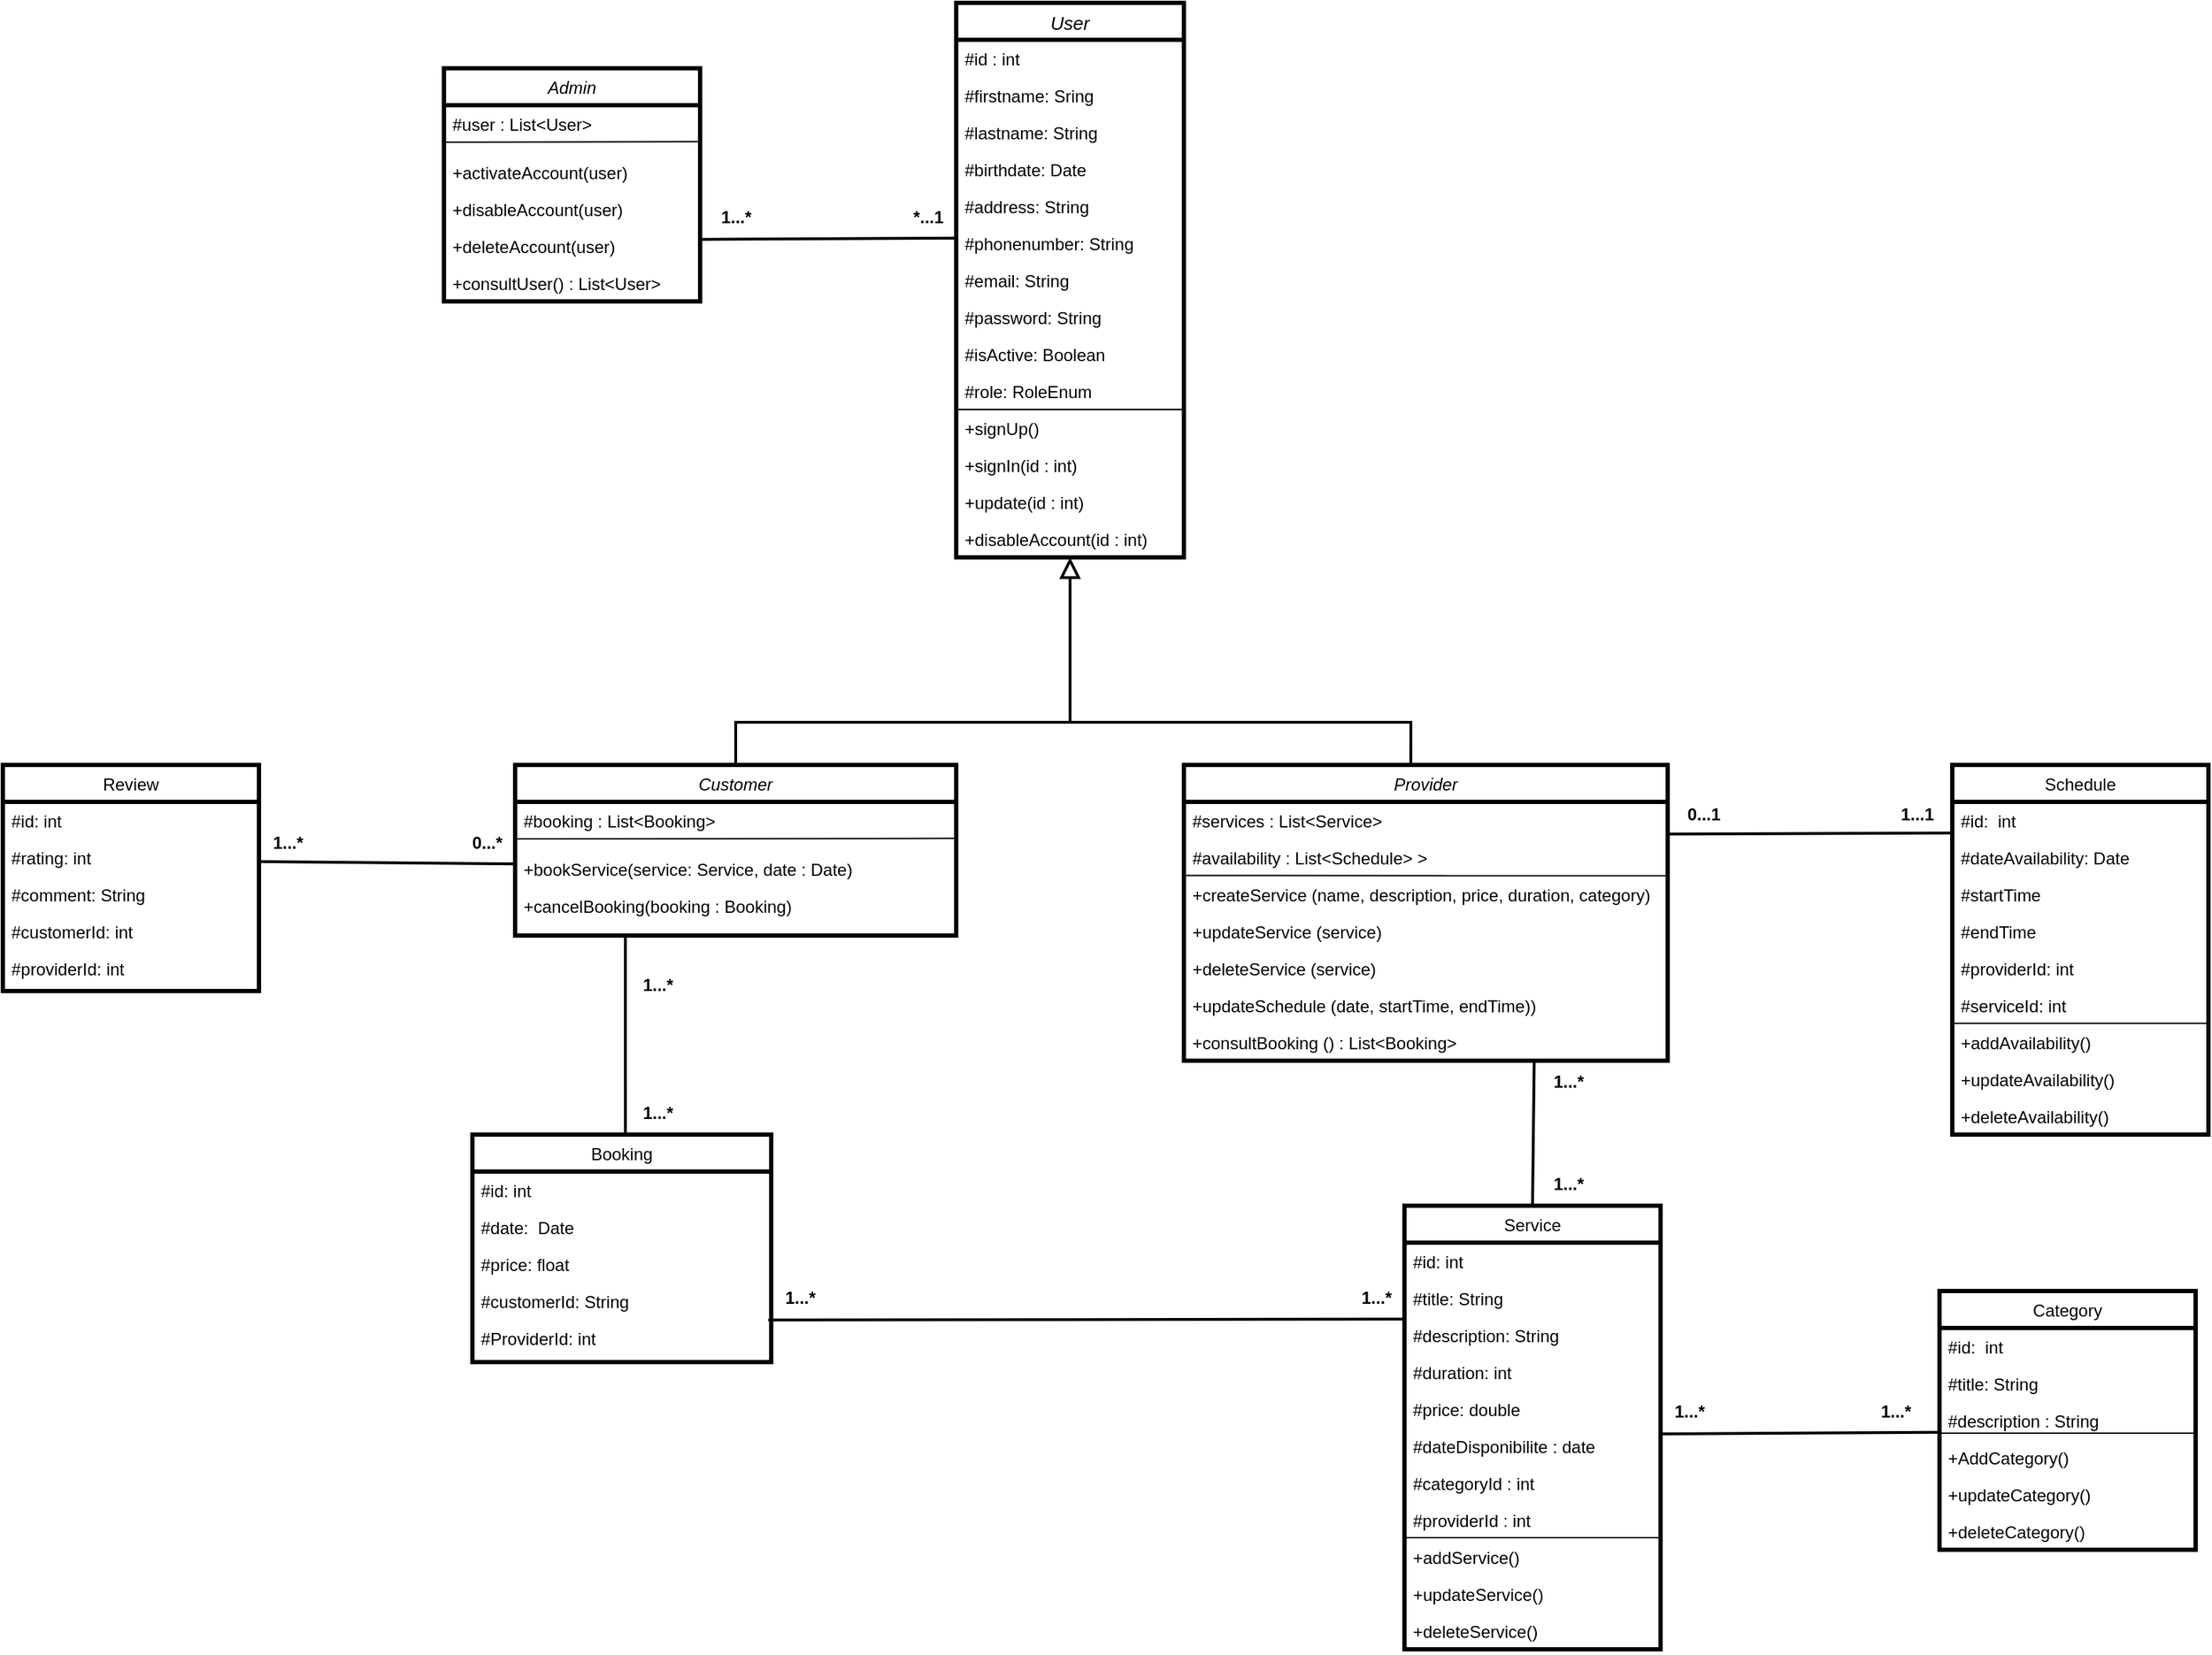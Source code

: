 <mxfile version="26.0.16">
  <diagram id="C5RBs43oDa-KdzZeNtuy" name="Page-1">
    <mxGraphModel dx="1816" dy="2847" grid="1" gridSize="10" guides="1" tooltips="1" connect="1" arrows="1" fold="1" page="1" pageScale="1" pageWidth="827" pageHeight="1169" math="0" shadow="0">
      <root>
        <mxCell id="WIyWlLk6GJQsqaUBKTNV-0" />
        <mxCell id="WIyWlLk6GJQsqaUBKTNV-1" parent="WIyWlLk6GJQsqaUBKTNV-0" />
        <mxCell id="zkfFHV4jXpPFQw0GAbJ--0" value="User" style="swimlane;fontStyle=2;align=center;verticalAlign=top;childLayout=stackLayout;horizontal=1;startSize=26;horizontalStack=0;resizeParent=1;resizeLast=0;collapsible=1;marginBottom=0;rounded=0;shadow=0;strokeWidth=3;fontSize=13;" parent="WIyWlLk6GJQsqaUBKTNV-1" vertex="1">
          <mxGeometry x="370" y="-1206" width="160" height="390" as="geometry">
            <mxRectangle x="230" y="140" width="160" height="26" as="alternateBounds" />
          </mxGeometry>
        </mxCell>
        <mxCell id="zkfFHV4jXpPFQw0GAbJ--1" value="#id : int&#xa;" style="text;align=left;verticalAlign=top;spacingLeft=4;spacingRight=4;overflow=hidden;rotatable=0;points=[[0,0.5],[1,0.5]];portConstraint=eastwest;" parent="zkfFHV4jXpPFQw0GAbJ--0" vertex="1">
          <mxGeometry y="26" width="160" height="26" as="geometry" />
        </mxCell>
        <mxCell id="zkfFHV4jXpPFQw0GAbJ--2" value="#firstname: Sring" style="text;align=left;verticalAlign=top;spacingLeft=4;spacingRight=4;overflow=hidden;rotatable=0;points=[[0,0.5],[1,0.5]];portConstraint=eastwest;rounded=0;shadow=0;html=0;" parent="zkfFHV4jXpPFQw0GAbJ--0" vertex="1">
          <mxGeometry y="52" width="160" height="26" as="geometry" />
        </mxCell>
        <mxCell id="zkfFHV4jXpPFQw0GAbJ--3" value="#lastname: String" style="text;align=left;verticalAlign=top;spacingLeft=4;spacingRight=4;overflow=hidden;rotatable=0;points=[[0,0.5],[1,0.5]];portConstraint=eastwest;rounded=0;shadow=0;html=0;" parent="zkfFHV4jXpPFQw0GAbJ--0" vertex="1">
          <mxGeometry y="78" width="160" height="26" as="geometry" />
        </mxCell>
        <mxCell id="09x6wX240GTnIhkP-kPZ-13" value="#birthdate: Date" style="text;align=left;verticalAlign=top;spacingLeft=4;spacingRight=4;overflow=hidden;rotatable=0;points=[[0,0.5],[1,0.5]];portConstraint=eastwest;rounded=0;shadow=0;html=0;" parent="zkfFHV4jXpPFQw0GAbJ--0" vertex="1">
          <mxGeometry y="104" width="160" height="26" as="geometry" />
        </mxCell>
        <mxCell id="LgcdPhRPJX6D3hv3DdyL-1" value="#address: String" style="text;align=left;verticalAlign=top;spacingLeft=4;spacingRight=4;overflow=hidden;rotatable=0;points=[[0,0.5],[1,0.5]];portConstraint=eastwest;rounded=0;shadow=0;html=0;" vertex="1" parent="zkfFHV4jXpPFQw0GAbJ--0">
          <mxGeometry y="130" width="160" height="26" as="geometry" />
        </mxCell>
        <mxCell id="09x6wX240GTnIhkP-kPZ-21" value="#phonenumber: String" style="text;align=left;verticalAlign=top;spacingLeft=4;spacingRight=4;overflow=hidden;rotatable=0;points=[[0,0.5],[1,0.5]];portConstraint=eastwest;rounded=0;shadow=0;html=0;" parent="zkfFHV4jXpPFQw0GAbJ--0" vertex="1">
          <mxGeometry y="156" width="160" height="26" as="geometry" />
        </mxCell>
        <mxCell id="09x6wX240GTnIhkP-kPZ-38" value="#email: String" style="text;align=left;verticalAlign=top;spacingLeft=4;spacingRight=4;overflow=hidden;rotatable=0;points=[[0,0.5],[1,0.5]];portConstraint=eastwest;rounded=0;shadow=0;html=0;" parent="zkfFHV4jXpPFQw0GAbJ--0" vertex="1">
          <mxGeometry y="182" width="160" height="26" as="geometry" />
        </mxCell>
        <mxCell id="09x6wX240GTnIhkP-kPZ-39" value="#password: String" style="text;align=left;verticalAlign=top;spacingLeft=4;spacingRight=4;overflow=hidden;rotatable=0;points=[[0,0.5],[1,0.5]];portConstraint=eastwest;rounded=0;shadow=0;html=0;" parent="zkfFHV4jXpPFQw0GAbJ--0" vertex="1">
          <mxGeometry y="208" width="160" height="26" as="geometry" />
        </mxCell>
        <mxCell id="09x6wX240GTnIhkP-kPZ-41" value="#isActive: Boolean" style="text;align=left;verticalAlign=top;spacingLeft=4;spacingRight=4;overflow=hidden;rotatable=0;points=[[0,0.5],[1,0.5]];portConstraint=eastwest;rounded=0;shadow=0;html=0;" parent="zkfFHV4jXpPFQw0GAbJ--0" vertex="1">
          <mxGeometry y="234" width="160" height="26" as="geometry" />
        </mxCell>
        <mxCell id="09x6wX240GTnIhkP-kPZ-14" value="#role: RoleEnum" style="text;align=left;verticalAlign=top;spacingLeft=4;spacingRight=4;overflow=hidden;rotatable=0;points=[[0,0.5],[1,0.5]];portConstraint=eastwest;rounded=0;shadow=0;html=0;" parent="zkfFHV4jXpPFQw0GAbJ--0" vertex="1">
          <mxGeometry y="260" width="160" height="26" as="geometry" />
        </mxCell>
        <mxCell id="09x6wX240GTnIhkP-kPZ-43" value="" style="endArrow=none;html=1;rounded=0;" parent="zkfFHV4jXpPFQw0GAbJ--0" edge="1">
          <mxGeometry width="50" height="50" relative="1" as="geometry">
            <mxPoint y="286" as="sourcePoint" />
            <mxPoint x="160" y="286" as="targetPoint" />
          </mxGeometry>
        </mxCell>
        <mxCell id="QLpgBeBM86FXZ2KlTosu-2" value="+signUp()" style="text;align=left;verticalAlign=top;spacingLeft=4;spacingRight=4;overflow=hidden;rotatable=0;points=[[0,0.5],[1,0.5]];portConstraint=eastwest;rounded=0;shadow=0;html=0;" parent="zkfFHV4jXpPFQw0GAbJ--0" vertex="1">
          <mxGeometry y="286" width="160" height="26" as="geometry" />
        </mxCell>
        <mxCell id="LgcdPhRPJX6D3hv3DdyL-34" value="+signIn(id : int)" style="text;align=left;verticalAlign=top;spacingLeft=4;spacingRight=4;overflow=hidden;rotatable=0;points=[[0,0.5],[1,0.5]];portConstraint=eastwest;rounded=0;shadow=0;html=0;" vertex="1" parent="zkfFHV4jXpPFQw0GAbJ--0">
          <mxGeometry y="312" width="160" height="26" as="geometry" />
        </mxCell>
        <mxCell id="LgcdPhRPJX6D3hv3DdyL-37" value="+update(id : int)" style="text;align=left;verticalAlign=top;spacingLeft=4;spacingRight=4;overflow=hidden;rotatable=0;points=[[0,0.5],[1,0.5]];portConstraint=eastwest;rounded=0;shadow=0;html=0;" vertex="1" parent="zkfFHV4jXpPFQw0GAbJ--0">
          <mxGeometry y="338" width="160" height="26" as="geometry" />
        </mxCell>
        <mxCell id="YF6P2X9bnGCXdfsYFpCG-31" value="+disableAccount(id : int)" style="text;align=left;verticalAlign=top;spacingLeft=4;spacingRight=4;overflow=hidden;rotatable=0;points=[[0,0.5],[1,0.5]];portConstraint=eastwest;rounded=0;shadow=0;html=0;" parent="zkfFHV4jXpPFQw0GAbJ--0" vertex="1">
          <mxGeometry y="364" width="160" height="26" as="geometry" />
        </mxCell>
        <mxCell id="zkfFHV4jXpPFQw0GAbJ--6" value="Booking" style="swimlane;fontStyle=0;align=center;verticalAlign=top;childLayout=stackLayout;horizontal=1;startSize=26;horizontalStack=0;resizeParent=1;resizeLast=0;collapsible=1;marginBottom=0;rounded=0;shadow=0;strokeWidth=3;" parent="WIyWlLk6GJQsqaUBKTNV-1" vertex="1">
          <mxGeometry x="30" y="-410" width="210" height="160" as="geometry">
            <mxRectangle x="120" y="570" width="160" height="26" as="alternateBounds" />
          </mxGeometry>
        </mxCell>
        <mxCell id="zkfFHV4jXpPFQw0GAbJ--7" value="#id: int" style="text;align=left;verticalAlign=top;spacingLeft=4;spacingRight=4;overflow=hidden;rotatable=0;points=[[0,0.5],[1,0.5]];portConstraint=eastwest;" parent="zkfFHV4jXpPFQw0GAbJ--6" vertex="1">
          <mxGeometry y="26" width="210" height="26" as="geometry" />
        </mxCell>
        <mxCell id="zkfFHV4jXpPFQw0GAbJ--8" value="#date:  Date" style="text;align=left;verticalAlign=top;spacingLeft=4;spacingRight=4;overflow=hidden;rotatable=0;points=[[0,0.5],[1,0.5]];portConstraint=eastwest;rounded=0;shadow=0;html=0;" parent="zkfFHV4jXpPFQw0GAbJ--6" vertex="1">
          <mxGeometry y="52" width="210" height="26" as="geometry" />
        </mxCell>
        <mxCell id="09x6wX240GTnIhkP-kPZ-71" value="#price: float" style="text;align=left;verticalAlign=top;spacingLeft=4;spacingRight=4;overflow=hidden;rotatable=0;points=[[0,0.5],[1,0.5]];portConstraint=eastwest;rounded=0;shadow=0;html=0;" parent="zkfFHV4jXpPFQw0GAbJ--6" vertex="1">
          <mxGeometry y="78" width="210" height="26" as="geometry" />
        </mxCell>
        <mxCell id="_Zfm9jwLy4W1q9WHlCT8-0" value="#customerId: String" style="text;align=left;verticalAlign=top;spacingLeft=4;spacingRight=4;overflow=hidden;rotatable=0;points=[[0,0.5],[1,0.5]];portConstraint=eastwest;rounded=0;shadow=0;html=0;" parent="zkfFHV4jXpPFQw0GAbJ--6" vertex="1">
          <mxGeometry y="104" width="210" height="26" as="geometry" />
        </mxCell>
        <mxCell id="3zISyBuMAikiwvPpsa2h-4" value="#ProviderId: int" style="text;align=left;verticalAlign=top;spacingLeft=4;spacingRight=4;overflow=hidden;rotatable=0;points=[[0,0.5],[1,0.5]];portConstraint=eastwest;rounded=0;shadow=0;html=0;" parent="zkfFHV4jXpPFQw0GAbJ--6" vertex="1">
          <mxGeometry y="130" width="210" height="26" as="geometry" />
        </mxCell>
        <mxCell id="zkfFHV4jXpPFQw0GAbJ--12" value="" style="endArrow=block;endSize=10;endFill=0;shadow=0;strokeWidth=2;rounded=0;curved=0;edgeStyle=elbowEdgeStyle;elbow=vertical;entryX=0.5;entryY=1;entryDx=0;entryDy=0;exitX=0.5;exitY=0;exitDx=0;exitDy=0;" parent="WIyWlLk6GJQsqaUBKTNV-1" source="Z0JYn2a-cfdWObl-iRzG-19" target="zkfFHV4jXpPFQw0GAbJ--0" edge="1">
          <mxGeometry width="160" relative="1" as="geometry">
            <mxPoint x="310" y="-630" as="sourcePoint" />
            <mxPoint x="439" y="-720" as="targetPoint" />
            <Array as="points">
              <mxPoint x="390" y="-700" />
            </Array>
          </mxGeometry>
        </mxCell>
        <mxCell id="09x6wX240GTnIhkP-kPZ-3" value="Service" style="swimlane;fontStyle=0;align=center;verticalAlign=top;childLayout=stackLayout;horizontal=1;startSize=26;horizontalStack=0;resizeParent=1;resizeLast=0;collapsible=1;marginBottom=0;rounded=0;shadow=0;strokeWidth=3;" parent="WIyWlLk6GJQsqaUBKTNV-1" vertex="1">
          <mxGeometry x="685" y="-360" width="180" height="312" as="geometry">
            <mxRectangle x="130" y="380" width="160" height="26" as="alternateBounds" />
          </mxGeometry>
        </mxCell>
        <mxCell id="09x6wX240GTnIhkP-kPZ-4" value="#id: int" style="text;align=left;verticalAlign=top;spacingLeft=4;spacingRight=4;overflow=hidden;rotatable=0;points=[[0,0.5],[1,0.5]];portConstraint=eastwest;" parent="09x6wX240GTnIhkP-kPZ-3" vertex="1">
          <mxGeometry y="26" width="180" height="26" as="geometry" />
        </mxCell>
        <mxCell id="09x6wX240GTnIhkP-kPZ-76" value="#title: String" style="text;align=left;verticalAlign=top;spacingLeft=4;spacingRight=4;overflow=hidden;rotatable=0;points=[[0,0.5],[1,0.5]];portConstraint=eastwest;" parent="09x6wX240GTnIhkP-kPZ-3" vertex="1">
          <mxGeometry y="52" width="180" height="26" as="geometry" />
        </mxCell>
        <mxCell id="09x6wX240GTnIhkP-kPZ-80" value="#description: String" style="text;align=left;verticalAlign=top;spacingLeft=4;spacingRight=4;overflow=hidden;rotatable=0;points=[[0,0.5],[1,0.5]];portConstraint=eastwest;" parent="09x6wX240GTnIhkP-kPZ-3" vertex="1">
          <mxGeometry y="78" width="180" height="26" as="geometry" />
        </mxCell>
        <mxCell id="GIblfrebF1zVsy272ua_-0" value="#duration: int" style="text;align=left;verticalAlign=top;spacingLeft=4;spacingRight=4;overflow=hidden;rotatable=0;points=[[0,0.5],[1,0.5]];portConstraint=eastwest;" parent="09x6wX240GTnIhkP-kPZ-3" vertex="1">
          <mxGeometry y="104" width="180" height="26" as="geometry" />
        </mxCell>
        <mxCell id="09x6wX240GTnIhkP-kPZ-81" value="#price: double" style="text;align=left;verticalAlign=top;spacingLeft=4;spacingRight=4;overflow=hidden;rotatable=0;points=[[0,0.5],[1,0.5]];portConstraint=eastwest;" parent="09x6wX240GTnIhkP-kPZ-3" vertex="1">
          <mxGeometry y="130" width="180" height="26" as="geometry" />
        </mxCell>
        <mxCell id="heG1yDa9BCCAStLxHhsU-7" value="#dateDisponibilite : date" style="text;align=left;verticalAlign=top;spacingLeft=4;spacingRight=4;overflow=hidden;rotatable=0;points=[[0,0.5],[1,0.5]];portConstraint=eastwest;" parent="09x6wX240GTnIhkP-kPZ-3" vertex="1">
          <mxGeometry y="156" width="180" height="26" as="geometry" />
        </mxCell>
        <mxCell id="09x6wX240GTnIhkP-kPZ-87" value="#categoryId : int" style="text;align=left;verticalAlign=top;spacingLeft=4;spacingRight=4;overflow=hidden;rotatable=0;points=[[0,0.5],[1,0.5]];portConstraint=eastwest;" parent="09x6wX240GTnIhkP-kPZ-3" vertex="1">
          <mxGeometry y="182" width="180" height="26" as="geometry" />
        </mxCell>
        <mxCell id="qEeKyHEhCAI6KiBk3C8H-23" value="" style="endArrow=none;html=1;rounded=0;" parent="09x6wX240GTnIhkP-kPZ-3" edge="1">
          <mxGeometry width="50" height="50" relative="1" as="geometry">
            <mxPoint y="233.52" as="sourcePoint" />
            <mxPoint x="180" y="233.52" as="targetPoint" />
          </mxGeometry>
        </mxCell>
        <mxCell id="LgcdPhRPJX6D3hv3DdyL-0" value="#providerId : int" style="text;align=left;verticalAlign=top;spacingLeft=4;spacingRight=4;overflow=hidden;rotatable=0;points=[[0,0.5],[1,0.5]];portConstraint=eastwest;" vertex="1" parent="09x6wX240GTnIhkP-kPZ-3">
          <mxGeometry y="208" width="180" height="26" as="geometry" />
        </mxCell>
        <mxCell id="YF6P2X9bnGCXdfsYFpCG-73" value="+addService()" style="text;align=left;verticalAlign=top;spacingLeft=4;spacingRight=4;overflow=hidden;rotatable=0;points=[[0,0.5],[1,0.5]];portConstraint=eastwest;" parent="09x6wX240GTnIhkP-kPZ-3" vertex="1">
          <mxGeometry y="234" width="180" height="26" as="geometry" />
        </mxCell>
        <mxCell id="YF6P2X9bnGCXdfsYFpCG-74" value="+updateService()" style="text;align=left;verticalAlign=top;spacingLeft=4;spacingRight=4;overflow=hidden;rotatable=0;points=[[0,0.5],[1,0.5]];portConstraint=eastwest;" parent="09x6wX240GTnIhkP-kPZ-3" vertex="1">
          <mxGeometry y="260" width="180" height="26" as="geometry" />
        </mxCell>
        <mxCell id="YF6P2X9bnGCXdfsYFpCG-75" value="+deleteService()" style="text;align=left;verticalAlign=top;spacingLeft=4;spacingRight=4;overflow=hidden;rotatable=0;points=[[0,0.5],[1,0.5]];portConstraint=eastwest;" parent="09x6wX240GTnIhkP-kPZ-3" vertex="1">
          <mxGeometry y="286" width="180" height="26" as="geometry" />
        </mxCell>
        <mxCell id="Z0JYn2a-cfdWObl-iRzG-19" value="Customer" style="swimlane;fontStyle=2;align=center;verticalAlign=top;childLayout=stackLayout;horizontal=1;startSize=26;horizontalStack=0;resizeParent=1;resizeLast=0;collapsible=1;marginBottom=0;rounded=0;shadow=0;strokeWidth=3;" parent="WIyWlLk6GJQsqaUBKTNV-1" vertex="1">
          <mxGeometry x="60" y="-670" width="310" height="120" as="geometry">
            <mxRectangle x="230" y="140" width="160" height="26" as="alternateBounds" />
          </mxGeometry>
        </mxCell>
        <mxCell id="Z0JYn2a-cfdWObl-iRzG-20" value="#booking : List&lt;Booking&gt;" style="text;align=left;verticalAlign=top;spacingLeft=4;spacingRight=4;overflow=hidden;rotatable=0;points=[[0,0.5],[1,0.5]];portConstraint=eastwest;" parent="Z0JYn2a-cfdWObl-iRzG-19" vertex="1">
          <mxGeometry y="26" width="310" height="34" as="geometry" />
        </mxCell>
        <mxCell id="Z0JYn2a-cfdWObl-iRzG-31" value="" style="endArrow=none;html=1;rounded=0;entryX=0.999;entryY=0.755;entryDx=0;entryDy=0;entryPerimeter=0;" parent="Z0JYn2a-cfdWObl-iRzG-19" edge="1" target="Z0JYn2a-cfdWObl-iRzG-20">
          <mxGeometry width="50" height="50" relative="1" as="geometry">
            <mxPoint y="52" as="sourcePoint" />
            <mxPoint x="160" y="52" as="targetPoint" />
          </mxGeometry>
        </mxCell>
        <mxCell id="YF6P2X9bnGCXdfsYFpCG-46" value="+bookService(service: Service, date : Date)" style="text;align=left;verticalAlign=top;spacingLeft=4;spacingRight=4;overflow=hidden;rotatable=0;points=[[0,0.5],[1,0.5]];portConstraint=eastwest;" parent="Z0JYn2a-cfdWObl-iRzG-19" vertex="1">
          <mxGeometry y="60" width="310" height="26" as="geometry" />
        </mxCell>
        <mxCell id="YF6P2X9bnGCXdfsYFpCG-51" value="+cancelBooking(booking : Booking)" style="text;align=left;verticalAlign=top;spacingLeft=4;spacingRight=4;overflow=hidden;rotatable=0;points=[[0,0.5],[1,0.5]];portConstraint=eastwest;" parent="Z0JYn2a-cfdWObl-iRzG-19" vertex="1">
          <mxGeometry y="86" width="310" height="26" as="geometry" />
        </mxCell>
        <mxCell id="qEeKyHEhCAI6KiBk3C8H-1" value="Provider" style="swimlane;fontStyle=2;align=center;verticalAlign=top;childLayout=stackLayout;horizontal=1;startSize=26;horizontalStack=0;resizeParent=1;resizeLast=0;collapsible=1;marginBottom=0;rounded=0;shadow=0;strokeWidth=3;" parent="WIyWlLk6GJQsqaUBKTNV-1" vertex="1">
          <mxGeometry x="530" y="-670" width="340" height="208" as="geometry">
            <mxRectangle x="230" y="140" width="160" height="26" as="alternateBounds" />
          </mxGeometry>
        </mxCell>
        <mxCell id="qEeKyHEhCAI6KiBk3C8H-2" value="#services : List&lt;Service&gt;" style="text;align=left;verticalAlign=top;spacingLeft=4;spacingRight=4;overflow=hidden;rotatable=0;points=[[0,0.5],[1,0.5]];portConstraint=eastwest;" parent="qEeKyHEhCAI6KiBk3C8H-1" vertex="1">
          <mxGeometry y="26" width="340" height="26" as="geometry" />
        </mxCell>
        <mxCell id="YF6P2X9bnGCXdfsYFpCG-53" value="#availability : List&lt;Schedule&gt; &gt;" style="text;align=left;verticalAlign=top;spacingLeft=4;spacingRight=4;overflow=hidden;rotatable=0;points=[[0,0.5],[1,0.5]];portConstraint=eastwest;" parent="qEeKyHEhCAI6KiBk3C8H-1" vertex="1">
          <mxGeometry y="52" width="340" height="26" as="geometry" />
        </mxCell>
        <mxCell id="qEeKyHEhCAI6KiBk3C8H-6" value="" style="endArrow=none;html=1;rounded=0;entryX=1.004;entryY=-0.003;entryDx=0;entryDy=0;entryPerimeter=0;" parent="qEeKyHEhCAI6KiBk3C8H-1" target="YF6P2X9bnGCXdfsYFpCG-54" edge="1">
          <mxGeometry width="50" height="50" relative="1" as="geometry">
            <mxPoint y="77.71" as="sourcePoint" />
            <mxPoint x="160" y="77.71" as="targetPoint" />
          </mxGeometry>
        </mxCell>
        <mxCell id="YF6P2X9bnGCXdfsYFpCG-54" value="+createService (name, description, price, duration, category)" style="text;align=left;verticalAlign=top;spacingLeft=4;spacingRight=4;overflow=hidden;rotatable=0;points=[[0,0.5],[1,0.5]];portConstraint=eastwest;" parent="qEeKyHEhCAI6KiBk3C8H-1" vertex="1">
          <mxGeometry y="78" width="340" height="26" as="geometry" />
        </mxCell>
        <mxCell id="YF6P2X9bnGCXdfsYFpCG-57" value="+updateService (service) " style="text;align=left;verticalAlign=top;spacingLeft=4;spacingRight=4;overflow=hidden;rotatable=0;points=[[0,0.5],[1,0.5]];portConstraint=eastwest;" parent="qEeKyHEhCAI6KiBk3C8H-1" vertex="1">
          <mxGeometry y="104" width="340" height="26" as="geometry" />
        </mxCell>
        <mxCell id="YF6P2X9bnGCXdfsYFpCG-58" value="+deleteService (service)" style="text;align=left;verticalAlign=top;spacingLeft=4;spacingRight=4;overflow=hidden;rotatable=0;points=[[0,0.5],[1,0.5]];portConstraint=eastwest;" parent="qEeKyHEhCAI6KiBk3C8H-1" vertex="1">
          <mxGeometry y="130" width="340" height="26" as="geometry" />
        </mxCell>
        <mxCell id="YF6P2X9bnGCXdfsYFpCG-59" value="+updateSchedule (date, startTime, endTime))" style="text;align=left;verticalAlign=top;spacingLeft=4;spacingRight=4;overflow=hidden;rotatable=0;points=[[0,0.5],[1,0.5]];portConstraint=eastwest;" parent="qEeKyHEhCAI6KiBk3C8H-1" vertex="1">
          <mxGeometry y="156" width="340" height="26" as="geometry" />
        </mxCell>
        <mxCell id="LgcdPhRPJX6D3hv3DdyL-29" value="+consultBooking () : List&lt;Booking&gt;" style="text;align=left;verticalAlign=top;spacingLeft=4;spacingRight=4;overflow=hidden;rotatable=0;points=[[0,0.5],[1,0.5]];portConstraint=eastwest;" vertex="1" parent="qEeKyHEhCAI6KiBk3C8H-1">
          <mxGeometry y="182" width="340" height="26" as="geometry" />
        </mxCell>
        <mxCell id="qEeKyHEhCAI6KiBk3C8H-16" value="Category" style="swimlane;fontStyle=0;align=center;verticalAlign=top;childLayout=stackLayout;horizontal=1;startSize=26;horizontalStack=0;resizeParent=1;resizeLast=0;collapsible=1;marginBottom=0;rounded=0;shadow=0;strokeWidth=3;" parent="WIyWlLk6GJQsqaUBKTNV-1" vertex="1">
          <mxGeometry x="1061" y="-300" width="180" height="182" as="geometry">
            <mxRectangle x="130" y="380" width="160" height="26" as="alternateBounds" />
          </mxGeometry>
        </mxCell>
        <mxCell id="qEeKyHEhCAI6KiBk3C8H-17" value="#id:  int" style="text;align=left;verticalAlign=top;spacingLeft=4;spacingRight=4;overflow=hidden;rotatable=0;points=[[0,0.5],[1,0.5]];portConstraint=eastwest;" parent="qEeKyHEhCAI6KiBk3C8H-16" vertex="1">
          <mxGeometry y="26" width="180" height="26" as="geometry" />
        </mxCell>
        <mxCell id="qEeKyHEhCAI6KiBk3C8H-18" value="#title: String" style="text;align=left;verticalAlign=top;spacingLeft=4;spacingRight=4;overflow=hidden;rotatable=0;points=[[0,0.5],[1,0.5]];portConstraint=eastwest;" parent="qEeKyHEhCAI6KiBk3C8H-16" vertex="1">
          <mxGeometry y="52" width="180" height="26" as="geometry" />
        </mxCell>
        <mxCell id="heG1yDa9BCCAStLxHhsU-0" value="#description : String" style="text;align=left;verticalAlign=top;spacingLeft=4;spacingRight=4;overflow=hidden;rotatable=0;points=[[0,0.5],[1,0.5]];portConstraint=eastwest;" parent="qEeKyHEhCAI6KiBk3C8H-16" vertex="1">
          <mxGeometry y="78" width="180" height="26" as="geometry" />
        </mxCell>
        <mxCell id="YF6P2X9bnGCXdfsYFpCG-85" value="" style="endArrow=none;html=1;rounded=0;" parent="qEeKyHEhCAI6KiBk3C8H-16" edge="1">
          <mxGeometry width="50" height="50" relative="1" as="geometry">
            <mxPoint y="100" as="sourcePoint" />
            <mxPoint x="180" y="100" as="targetPoint" />
          </mxGeometry>
        </mxCell>
        <mxCell id="YF6P2X9bnGCXdfsYFpCG-81" value="+AddCategory()" style="text;align=left;verticalAlign=top;spacingLeft=4;spacingRight=4;overflow=hidden;rotatable=0;points=[[0,0.5],[1,0.5]];portConstraint=eastwest;" parent="qEeKyHEhCAI6KiBk3C8H-16" vertex="1">
          <mxGeometry y="104" width="180" height="26" as="geometry" />
        </mxCell>
        <mxCell id="YF6P2X9bnGCXdfsYFpCG-82" value="+updateCategory()" style="text;align=left;verticalAlign=top;spacingLeft=4;spacingRight=4;overflow=hidden;rotatable=0;points=[[0,0.5],[1,0.5]];portConstraint=eastwest;" parent="qEeKyHEhCAI6KiBk3C8H-16" vertex="1">
          <mxGeometry y="130" width="180" height="26" as="geometry" />
        </mxCell>
        <mxCell id="YF6P2X9bnGCXdfsYFpCG-83" value="+deleteCategory()" style="text;align=left;verticalAlign=top;spacingLeft=4;spacingRight=4;overflow=hidden;rotatable=0;points=[[0,0.5],[1,0.5]];portConstraint=eastwest;" parent="qEeKyHEhCAI6KiBk3C8H-16" vertex="1">
          <mxGeometry y="156" width="180" height="26" as="geometry" />
        </mxCell>
        <mxCell id="qEeKyHEhCAI6KiBk3C8H-25" value="Schedule" style="swimlane;fontStyle=0;align=center;verticalAlign=top;childLayout=stackLayout;horizontal=1;startSize=26;horizontalStack=0;resizeParent=1;resizeLast=0;collapsible=1;marginBottom=0;rounded=0;shadow=0;strokeWidth=3;" parent="WIyWlLk6GJQsqaUBKTNV-1" vertex="1">
          <mxGeometry x="1070" y="-670" width="180" height="260" as="geometry">
            <mxRectangle x="130" y="380" width="160" height="26" as="alternateBounds" />
          </mxGeometry>
        </mxCell>
        <mxCell id="qEeKyHEhCAI6KiBk3C8H-26" value="#id:  int" style="text;align=left;verticalAlign=top;spacingLeft=4;spacingRight=4;overflow=hidden;rotatable=0;points=[[0,0.5],[1,0.5]];portConstraint=eastwest;" parent="qEeKyHEhCAI6KiBk3C8H-25" vertex="1">
          <mxGeometry y="26" width="180" height="26" as="geometry" />
        </mxCell>
        <mxCell id="YF6P2X9bnGCXdfsYFpCG-77" value="#dateAvailability: Date" style="text;align=left;verticalAlign=top;spacingLeft=4;spacingRight=4;overflow=hidden;rotatable=0;points=[[0,0.5],[1,0.5]];portConstraint=eastwest;rounded=0;shadow=0;html=0;" parent="qEeKyHEhCAI6KiBk3C8H-25" vertex="1">
          <mxGeometry y="52" width="180" height="26" as="geometry" />
        </mxCell>
        <mxCell id="LgcdPhRPJX6D3hv3DdyL-30" value="#startTime" style="text;align=left;verticalAlign=top;spacingLeft=4;spacingRight=4;overflow=hidden;rotatable=0;points=[[0,0.5],[1,0.5]];portConstraint=eastwest;rounded=0;shadow=0;html=0;" vertex="1" parent="qEeKyHEhCAI6KiBk3C8H-25">
          <mxGeometry y="78" width="180" height="26" as="geometry" />
        </mxCell>
        <mxCell id="LgcdPhRPJX6D3hv3DdyL-31" value="#endTime" style="text;align=left;verticalAlign=top;spacingLeft=4;spacingRight=4;overflow=hidden;rotatable=0;points=[[0,0.5],[1,0.5]];portConstraint=eastwest;rounded=0;shadow=0;html=0;" vertex="1" parent="qEeKyHEhCAI6KiBk3C8H-25">
          <mxGeometry y="104" width="180" height="26" as="geometry" />
        </mxCell>
        <mxCell id="3zISyBuMAikiwvPpsa2h-3" value="#providerId: int" style="text;align=left;verticalAlign=top;spacingLeft=4;spacingRight=4;overflow=hidden;rotatable=0;points=[[0,0.5],[1,0.5]];portConstraint=eastwest;rounded=0;shadow=0;html=0;" parent="qEeKyHEhCAI6KiBk3C8H-25" vertex="1">
          <mxGeometry y="130" width="180" height="26" as="geometry" />
        </mxCell>
        <mxCell id="YF6P2X9bnGCXdfsYFpCG-76" value="#serviceId: int" style="text;align=left;verticalAlign=top;spacingLeft=4;spacingRight=4;overflow=hidden;rotatable=0;points=[[0,0.5],[1,0.5]];portConstraint=eastwest;rounded=0;shadow=0;html=0;" parent="qEeKyHEhCAI6KiBk3C8H-25" vertex="1">
          <mxGeometry y="156" width="180" height="26" as="geometry" />
        </mxCell>
        <mxCell id="qEeKyHEhCAI6KiBk3C8H-32" value="" style="endArrow=none;html=1;rounded=0;" parent="qEeKyHEhCAI6KiBk3C8H-25" edge="1">
          <mxGeometry width="50" height="50" relative="1" as="geometry">
            <mxPoint y="181.75" as="sourcePoint" />
            <mxPoint x="180" y="181.75" as="targetPoint" />
            <Array as="points">
              <mxPoint x="90" y="181.75" />
            </Array>
          </mxGeometry>
        </mxCell>
        <mxCell id="YF6P2X9bnGCXdfsYFpCG-78" value="+addAvailability()" style="text;align=left;verticalAlign=top;spacingLeft=4;spacingRight=4;overflow=hidden;rotatable=0;points=[[0,0.5],[1,0.5]];portConstraint=eastwest;rounded=0;shadow=0;html=0;" parent="qEeKyHEhCAI6KiBk3C8H-25" vertex="1">
          <mxGeometry y="182" width="180" height="26" as="geometry" />
        </mxCell>
        <mxCell id="YF6P2X9bnGCXdfsYFpCG-79" value="+updateAvailability()" style="text;align=left;verticalAlign=top;spacingLeft=4;spacingRight=4;overflow=hidden;rotatable=0;points=[[0,0.5],[1,0.5]];portConstraint=eastwest;rounded=0;shadow=0;html=0;" parent="qEeKyHEhCAI6KiBk3C8H-25" vertex="1">
          <mxGeometry y="208" width="180" height="26" as="geometry" />
        </mxCell>
        <mxCell id="YF6P2X9bnGCXdfsYFpCG-80" value="+deleteAvailability()" style="text;align=left;verticalAlign=top;spacingLeft=4;spacingRight=4;overflow=hidden;rotatable=0;points=[[0,0.5],[1,0.5]];portConstraint=eastwest;rounded=0;shadow=0;html=0;" parent="qEeKyHEhCAI6KiBk3C8H-25" vertex="1">
          <mxGeometry y="234" width="180" height="26" as="geometry" />
        </mxCell>
        <mxCell id="LvpSkpxT_OZSYmMf9NfX-2" value="" style="endArrow=none;html=1;rounded=0;exitX=0.5;exitY=0;exitDx=0;exitDy=0;endFill=0;strokeWidth=2;startSize=6;entryX=0.724;entryY=1.038;entryDx=0;entryDy=0;startFill=0;entryPerimeter=0;" parent="WIyWlLk6GJQsqaUBKTNV-1" source="09x6wX240GTnIhkP-kPZ-3" target="LgcdPhRPJX6D3hv3DdyL-29" edge="1">
          <mxGeometry width="50" height="50" relative="1" as="geometry">
            <mxPoint x="660" y="-350" as="sourcePoint" />
            <mxPoint x="560" y="-430" as="targetPoint" />
          </mxGeometry>
        </mxCell>
        <mxCell id="LvpSkpxT_OZSYmMf9NfX-8" value="" style="endArrow=none;endSize=10;endFill=0;shadow=0;strokeWidth=2;rounded=0;elbow=vertical;startFill=0;exitX=1.001;exitY=0.171;exitDx=0;exitDy=0;exitPerimeter=0;entryX=-0.006;entryY=0.824;entryDx=0;entryDy=0;entryPerimeter=0;" parent="WIyWlLk6GJQsqaUBKTNV-1" source="heG1yDa9BCCAStLxHhsU-7" target="heG1yDa9BCCAStLxHhsU-0" edge="1">
          <mxGeometry width="160" relative="1" as="geometry">
            <mxPoint x="840" y="-131" as="sourcePoint" />
            <mxPoint x="1050" y="-200.004" as="targetPoint" />
          </mxGeometry>
        </mxCell>
        <mxCell id="LvpSkpxT_OZSYmMf9NfX-16" value="" style="endArrow=none;html=1;rounded=0;exitX=0.512;exitY=0;exitDx=0;exitDy=0;entryX=0.25;entryY=1;entryDx=0;entryDy=0;strokeWidth=2;exitPerimeter=0;" parent="WIyWlLk6GJQsqaUBKTNV-1" source="zkfFHV4jXpPFQw0GAbJ--6" target="Z0JYn2a-cfdWObl-iRzG-19" edge="1">
          <mxGeometry width="50" height="50" relative="1" as="geometry">
            <mxPoint x="185" y="-370" as="sourcePoint" />
            <mxPoint x="200" y="-430" as="targetPoint" />
          </mxGeometry>
        </mxCell>
        <mxCell id="3zISyBuMAikiwvPpsa2h-18" value="" style="endArrow=none;html=1;rounded=0;fontSize=12;startSize=8;endSize=8;curved=1;entryX=0;entryY=1.067;entryDx=0;entryDy=0;entryPerimeter=0;exitX=0.99;exitY=1.016;exitDx=0;exitDy=0;strokeWidth=2;exitPerimeter=0;" parent="WIyWlLk6GJQsqaUBKTNV-1" source="_Zfm9jwLy4W1q9WHlCT8-0" target="09x6wX240GTnIhkP-kPZ-76" edge="1">
          <mxGeometry width="50" height="50" relative="1" as="geometry">
            <mxPoint x="590" y="-164" as="sourcePoint" />
            <mxPoint x="680" y="-171.5" as="targetPoint" />
          </mxGeometry>
        </mxCell>
        <mxCell id="YF6P2X9bnGCXdfsYFpCG-10" value="1...*" style="text;html=1;align=center;verticalAlign=middle;resizable=0;points=[];autosize=1;strokeColor=none;fillColor=none;fontStyle=1" parent="WIyWlLk6GJQsqaUBKTNV-1" vertex="1">
          <mxGeometry x="140" y="-530" width="40" height="30" as="geometry" />
        </mxCell>
        <mxCell id="YF6P2X9bnGCXdfsYFpCG-11" value="1...*" style="text;html=1;align=center;verticalAlign=middle;resizable=0;points=[];autosize=1;strokeColor=none;fillColor=none;fontStyle=1" parent="WIyWlLk6GJQsqaUBKTNV-1" vertex="1">
          <mxGeometry x="140" y="-440" width="40" height="30" as="geometry" />
        </mxCell>
        <mxCell id="YF6P2X9bnGCXdfsYFpCG-12" value="1...*" style="text;html=1;align=center;verticalAlign=middle;resizable=0;points=[];autosize=1;strokeColor=none;fillColor=none;fontStyle=1" parent="WIyWlLk6GJQsqaUBKTNV-1" vertex="1">
          <mxGeometry x="865" y="-230" width="40" height="30" as="geometry" />
        </mxCell>
        <mxCell id="YF6P2X9bnGCXdfsYFpCG-13" value="1...*" style="text;html=1;align=center;verticalAlign=middle;resizable=0;points=[];autosize=1;strokeColor=none;fillColor=none;fontStyle=1" parent="WIyWlLk6GJQsqaUBKTNV-1" vertex="1">
          <mxGeometry x="780" y="-390" width="40" height="30" as="geometry" />
        </mxCell>
        <mxCell id="YF6P2X9bnGCXdfsYFpCG-14" value="1...*" style="text;html=1;align=center;verticalAlign=middle;resizable=0;points=[];autosize=1;strokeColor=none;fillColor=none;fontStyle=1" parent="WIyWlLk6GJQsqaUBKTNV-1" vertex="1">
          <mxGeometry x="780" y="-462" width="40" height="30" as="geometry" />
        </mxCell>
        <mxCell id="YF6P2X9bnGCXdfsYFpCG-15" value="&lt;b&gt;1...*&lt;/b&gt;" style="text;html=1;align=center;verticalAlign=middle;resizable=0;points=[];autosize=1;strokeColor=none;fillColor=none;" parent="WIyWlLk6GJQsqaUBKTNV-1" vertex="1">
          <mxGeometry x="1010" y="-230" width="40" height="30" as="geometry" />
        </mxCell>
        <mxCell id="YF6P2X9bnGCXdfsYFpCG-18" value="1...*" style="text;html=1;align=center;verticalAlign=middle;resizable=0;points=[];autosize=1;strokeColor=none;fillColor=none;fontStyle=1" parent="WIyWlLk6GJQsqaUBKTNV-1" vertex="1">
          <mxGeometry x="645" y="-310" width="40" height="30" as="geometry" />
        </mxCell>
        <mxCell id="YF6P2X9bnGCXdfsYFpCG-19" value="1...*" style="text;html=1;align=center;verticalAlign=middle;resizable=0;points=[];autosize=1;strokeColor=none;fillColor=none;fontStyle=1" parent="WIyWlLk6GJQsqaUBKTNV-1" vertex="1">
          <mxGeometry x="240" y="-310" width="40" height="30" as="geometry" />
        </mxCell>
        <mxCell id="zq-9rKcoOUR8I2oPNPZk-1" value="" style="endArrow=none;html=1;rounded=0;exitX=0.986;exitY=0.928;exitDx=0;exitDy=0;endFill=0;strokeWidth=2;startSize=6;entryX=1;entryY=0.872;entryDx=0;entryDy=0;startFill=0;entryPerimeter=0;exitPerimeter=0;" parent="WIyWlLk6GJQsqaUBKTNV-1" source="zq-9rKcoOUR8I2oPNPZk-3" target="qEeKyHEhCAI6KiBk3C8H-2" edge="1">
          <mxGeometry width="50" height="50" relative="1" as="geometry">
            <mxPoint x="815" y="-420" as="sourcePoint" />
            <mxPoint x="640" y="-600" as="targetPoint" />
          </mxGeometry>
        </mxCell>
        <mxCell id="zq-9rKcoOUR8I2oPNPZk-2" value="0...1" style="text;html=1;align=center;verticalAlign=middle;resizable=0;points=[];autosize=1;strokeColor=none;fillColor=none;fontStyle=1" parent="WIyWlLk6GJQsqaUBKTNV-1" vertex="1">
          <mxGeometry x="870" y="-650" width="50" height="30" as="geometry" />
        </mxCell>
        <mxCell id="zq-9rKcoOUR8I2oPNPZk-3" value="1...1" style="text;html=1;align=center;verticalAlign=middle;resizable=0;points=[];autosize=1;strokeColor=none;fillColor=none;fontStyle=1" parent="WIyWlLk6GJQsqaUBKTNV-1" vertex="1">
          <mxGeometry x="1020" y="-650" width="50" height="30" as="geometry" />
        </mxCell>
        <mxCell id="LgcdPhRPJX6D3hv3DdyL-2" value="Admin" style="swimlane;fontStyle=2;align=center;verticalAlign=top;childLayout=stackLayout;horizontal=1;startSize=26;horizontalStack=0;resizeParent=1;resizeLast=0;collapsible=1;marginBottom=0;rounded=0;shadow=0;strokeWidth=3;" vertex="1" parent="WIyWlLk6GJQsqaUBKTNV-1">
          <mxGeometry x="10" y="-1160" width="180" height="164" as="geometry">
            <mxRectangle x="230" y="140" width="160" height="26" as="alternateBounds" />
          </mxGeometry>
        </mxCell>
        <mxCell id="LgcdPhRPJX6D3hv3DdyL-3" value="#user : List&lt;User&gt;" style="text;align=left;verticalAlign=top;spacingLeft=4;spacingRight=4;overflow=hidden;rotatable=0;points=[[0,0.5],[1,0.5]];portConstraint=eastwest;" vertex="1" parent="LgcdPhRPJX6D3hv3DdyL-2">
          <mxGeometry y="26" width="180" height="34" as="geometry" />
        </mxCell>
        <mxCell id="LgcdPhRPJX6D3hv3DdyL-4" value="" style="endArrow=none;html=1;rounded=0;entryX=0.999;entryY=0.755;entryDx=0;entryDy=0;entryPerimeter=0;" edge="1" parent="LgcdPhRPJX6D3hv3DdyL-2" target="LgcdPhRPJX6D3hv3DdyL-3">
          <mxGeometry width="50" height="50" relative="1" as="geometry">
            <mxPoint y="52" as="sourcePoint" />
            <mxPoint x="160" y="52" as="targetPoint" />
          </mxGeometry>
        </mxCell>
        <mxCell id="LgcdPhRPJX6D3hv3DdyL-5" value="+activateAccount(user)" style="text;align=left;verticalAlign=top;spacingLeft=4;spacingRight=4;overflow=hidden;rotatable=0;points=[[0,0.5],[1,0.5]];portConstraint=eastwest;" vertex="1" parent="LgcdPhRPJX6D3hv3DdyL-2">
          <mxGeometry y="60" width="180" height="26" as="geometry" />
        </mxCell>
        <mxCell id="LgcdPhRPJX6D3hv3DdyL-6" value="+disableAccount(user)" style="text;align=left;verticalAlign=top;spacingLeft=4;spacingRight=4;overflow=hidden;rotatable=0;points=[[0,0.5],[1,0.5]];portConstraint=eastwest;" vertex="1" parent="LgcdPhRPJX6D3hv3DdyL-2">
          <mxGeometry y="86" width="180" height="26" as="geometry" />
        </mxCell>
        <mxCell id="LgcdPhRPJX6D3hv3DdyL-7" value="+deleteAccount(user)" style="text;align=left;verticalAlign=top;spacingLeft=4;spacingRight=4;overflow=hidden;rotatable=0;points=[[0,0.5],[1,0.5]];portConstraint=eastwest;" vertex="1" parent="LgcdPhRPJX6D3hv3DdyL-2">
          <mxGeometry y="112" width="180" height="26" as="geometry" />
        </mxCell>
        <mxCell id="LgcdPhRPJX6D3hv3DdyL-32" value="+consultUser() : List&lt;User&gt;" style="text;align=left;verticalAlign=top;spacingLeft=4;spacingRight=4;overflow=hidden;rotatable=0;points=[[0,0.5],[1,0.5]];portConstraint=eastwest;" vertex="1" parent="LgcdPhRPJX6D3hv3DdyL-2">
          <mxGeometry y="138" width="180" height="26" as="geometry" />
        </mxCell>
        <mxCell id="LgcdPhRPJX6D3hv3DdyL-10" value="Review" style="swimlane;fontStyle=0;align=center;verticalAlign=top;childLayout=stackLayout;horizontal=1;startSize=26;horizontalStack=0;resizeParent=1;resizeLast=0;collapsible=1;marginBottom=0;rounded=0;shadow=0;strokeWidth=3;" vertex="1" parent="WIyWlLk6GJQsqaUBKTNV-1">
          <mxGeometry x="-300" y="-670" width="180" height="159" as="geometry">
            <mxRectangle x="130" y="380" width="160" height="26" as="alternateBounds" />
          </mxGeometry>
        </mxCell>
        <mxCell id="LgcdPhRPJX6D3hv3DdyL-11" value="#id: int" style="text;align=left;verticalAlign=top;spacingLeft=4;spacingRight=4;overflow=hidden;rotatable=0;points=[[0,0.5],[1,0.5]];portConstraint=eastwest;" vertex="1" parent="LgcdPhRPJX6D3hv3DdyL-10">
          <mxGeometry y="26" width="180" height="26" as="geometry" />
        </mxCell>
        <mxCell id="LgcdPhRPJX6D3hv3DdyL-12" value="#rating: int" style="text;align=left;verticalAlign=top;spacingLeft=4;spacingRight=4;overflow=hidden;rotatable=0;points=[[0,0.5],[1,0.5]];portConstraint=eastwest;" vertex="1" parent="LgcdPhRPJX6D3hv3DdyL-10">
          <mxGeometry y="52" width="180" height="26" as="geometry" />
        </mxCell>
        <mxCell id="LgcdPhRPJX6D3hv3DdyL-13" value="#comment: String" style="text;align=left;verticalAlign=top;spacingLeft=4;spacingRight=4;overflow=hidden;rotatable=0;points=[[0,0.5],[1,0.5]];portConstraint=eastwest;" vertex="1" parent="LgcdPhRPJX6D3hv3DdyL-10">
          <mxGeometry y="78" width="180" height="26" as="geometry" />
        </mxCell>
        <mxCell id="LgcdPhRPJX6D3hv3DdyL-14" value="#customerId: int" style="text;align=left;verticalAlign=top;spacingLeft=4;spacingRight=4;overflow=hidden;rotatable=0;points=[[0,0.5],[1,0.5]];portConstraint=eastwest;" vertex="1" parent="LgcdPhRPJX6D3hv3DdyL-10">
          <mxGeometry y="104" width="180" height="26" as="geometry" />
        </mxCell>
        <mxCell id="LgcdPhRPJX6D3hv3DdyL-15" value="#providerId: int" style="text;align=left;verticalAlign=top;spacingLeft=4;spacingRight=4;overflow=hidden;rotatable=0;points=[[0,0.5],[1,0.5]];portConstraint=eastwest;" vertex="1" parent="LgcdPhRPJX6D3hv3DdyL-10">
          <mxGeometry y="130" width="180" height="26" as="geometry" />
        </mxCell>
        <mxCell id="LgcdPhRPJX6D3hv3DdyL-23" value="" style="endArrow=none;html=1;rounded=0;exitX=0.024;exitY=0.934;exitDx=0;exitDy=0;entryX=1.031;entryY=0.987;entryDx=0;entryDy=0;strokeWidth=2;entryPerimeter=0;exitPerimeter=0;" edge="1" parent="WIyWlLk6GJQsqaUBKTNV-1" source="LgcdPhRPJX6D3hv3DdyL-25" target="LgcdPhRPJX6D3hv3DdyL-24">
          <mxGeometry width="50" height="50" relative="1" as="geometry">
            <mxPoint x="20" y="-290" as="sourcePoint" />
            <mxPoint x="95" y="-540" as="targetPoint" />
          </mxGeometry>
        </mxCell>
        <mxCell id="LgcdPhRPJX6D3hv3DdyL-24" value="0...*" style="text;html=1;align=center;verticalAlign=middle;resizable=0;points=[];autosize=1;strokeColor=none;fillColor=none;fontStyle=1" vertex="1" parent="WIyWlLk6GJQsqaUBKTNV-1">
          <mxGeometry x="20" y="-630" width="40" height="30" as="geometry" />
        </mxCell>
        <mxCell id="LgcdPhRPJX6D3hv3DdyL-25" value="1...*" style="text;html=1;align=center;verticalAlign=middle;resizable=0;points=[];autosize=1;strokeColor=none;fillColor=none;fontStyle=1" vertex="1" parent="WIyWlLk6GJQsqaUBKTNV-1">
          <mxGeometry x="-120" y="-630" width="40" height="30" as="geometry" />
        </mxCell>
        <mxCell id="LgcdPhRPJX6D3hv3DdyL-26" value="" style="endArrow=none;html=1;rounded=0;exitX=1.005;exitY=0.321;exitDx=0;exitDy=0;entryX=-0.003;entryY=0.365;entryDx=0;entryDy=0;strokeWidth=2;entryPerimeter=0;exitPerimeter=0;" edge="1" parent="WIyWlLk6GJQsqaUBKTNV-1" source="LgcdPhRPJX6D3hv3DdyL-7" target="09x6wX240GTnIhkP-kPZ-21">
          <mxGeometry width="50" height="50" relative="1" as="geometry">
            <mxPoint x="130" y="-1044" as="sourcePoint" />
            <mxPoint x="370" y="-1046" as="targetPoint" />
          </mxGeometry>
        </mxCell>
        <mxCell id="LgcdPhRPJX6D3hv3DdyL-27" value="1...*" style="text;html=1;align=center;verticalAlign=middle;resizable=0;points=[];autosize=1;strokeColor=none;fillColor=none;fontStyle=1" vertex="1" parent="WIyWlLk6GJQsqaUBKTNV-1">
          <mxGeometry x="195" y="-1070" width="40" height="30" as="geometry" />
        </mxCell>
        <mxCell id="LgcdPhRPJX6D3hv3DdyL-33" value="*...1" style="text;html=1;align=center;verticalAlign=middle;resizable=0;points=[];autosize=1;strokeColor=none;fillColor=none;fontStyle=1" vertex="1" parent="WIyWlLk6GJQsqaUBKTNV-1">
          <mxGeometry x="330" y="-1070" width="40" height="30" as="geometry" />
        </mxCell>
        <mxCell id="qEeKyHEhCAI6KiBk3C8H-8" value="" style="endArrow=none;html=1;rounded=0;strokeWidth=2;edgeStyle=orthogonalEdgeStyle;exitX=0.469;exitY=0;exitDx=0;exitDy=0;exitPerimeter=0;" parent="WIyWlLk6GJQsqaUBKTNV-1" edge="1" source="qEeKyHEhCAI6KiBk3C8H-1">
          <mxGeometry width="50" height="50" relative="1" as="geometry">
            <mxPoint x="690" y="-678" as="sourcePoint" />
            <mxPoint x="450" y="-700" as="targetPoint" />
            <Array as="points">
              <mxPoint x="690" y="-700" />
              <mxPoint x="370" y="-700" />
            </Array>
          </mxGeometry>
        </mxCell>
      </root>
    </mxGraphModel>
  </diagram>
</mxfile>

